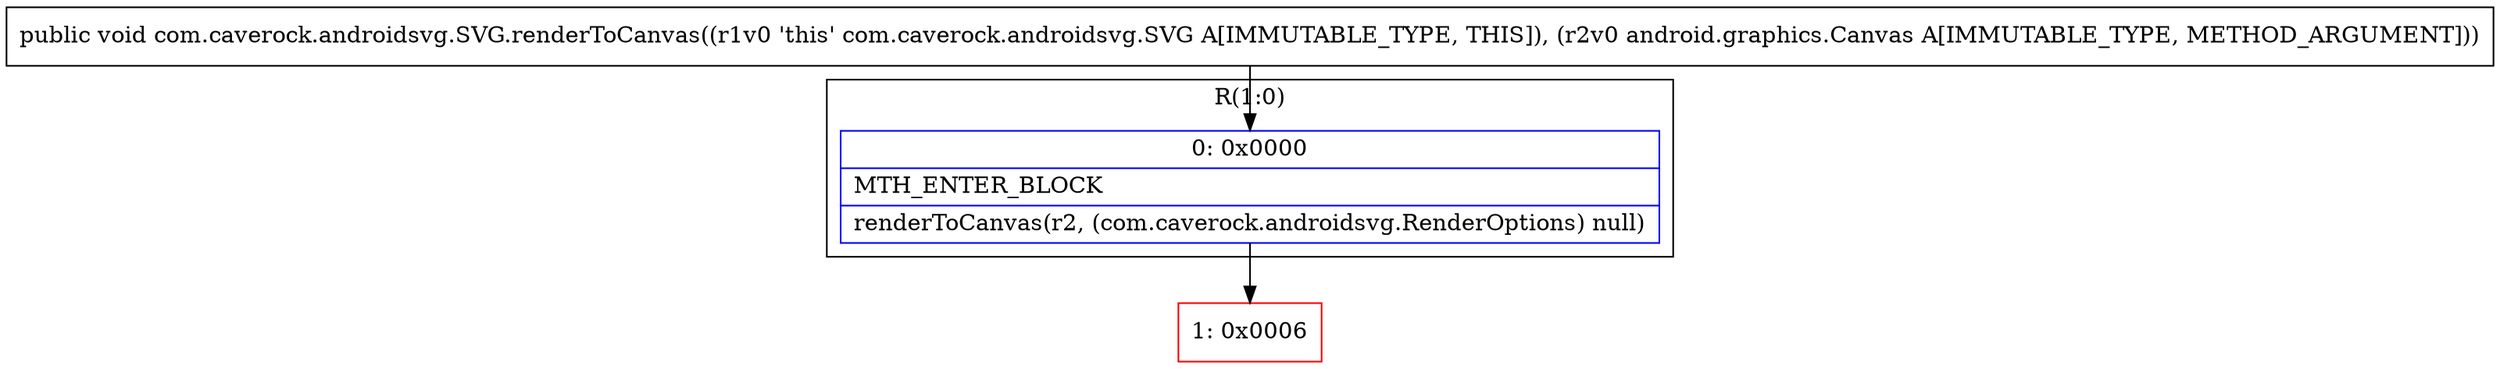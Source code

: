 digraph "CFG forcom.caverock.androidsvg.SVG.renderToCanvas(Landroid\/graphics\/Canvas;)V" {
subgraph cluster_Region_1479876629 {
label = "R(1:0)";
node [shape=record,color=blue];
Node_0 [shape=record,label="{0\:\ 0x0000|MTH_ENTER_BLOCK\l|renderToCanvas(r2, (com.caverock.androidsvg.RenderOptions) null)\l}"];
}
Node_1 [shape=record,color=red,label="{1\:\ 0x0006}"];
MethodNode[shape=record,label="{public void com.caverock.androidsvg.SVG.renderToCanvas((r1v0 'this' com.caverock.androidsvg.SVG A[IMMUTABLE_TYPE, THIS]), (r2v0 android.graphics.Canvas A[IMMUTABLE_TYPE, METHOD_ARGUMENT])) }"];
MethodNode -> Node_0;
Node_0 -> Node_1;
}

